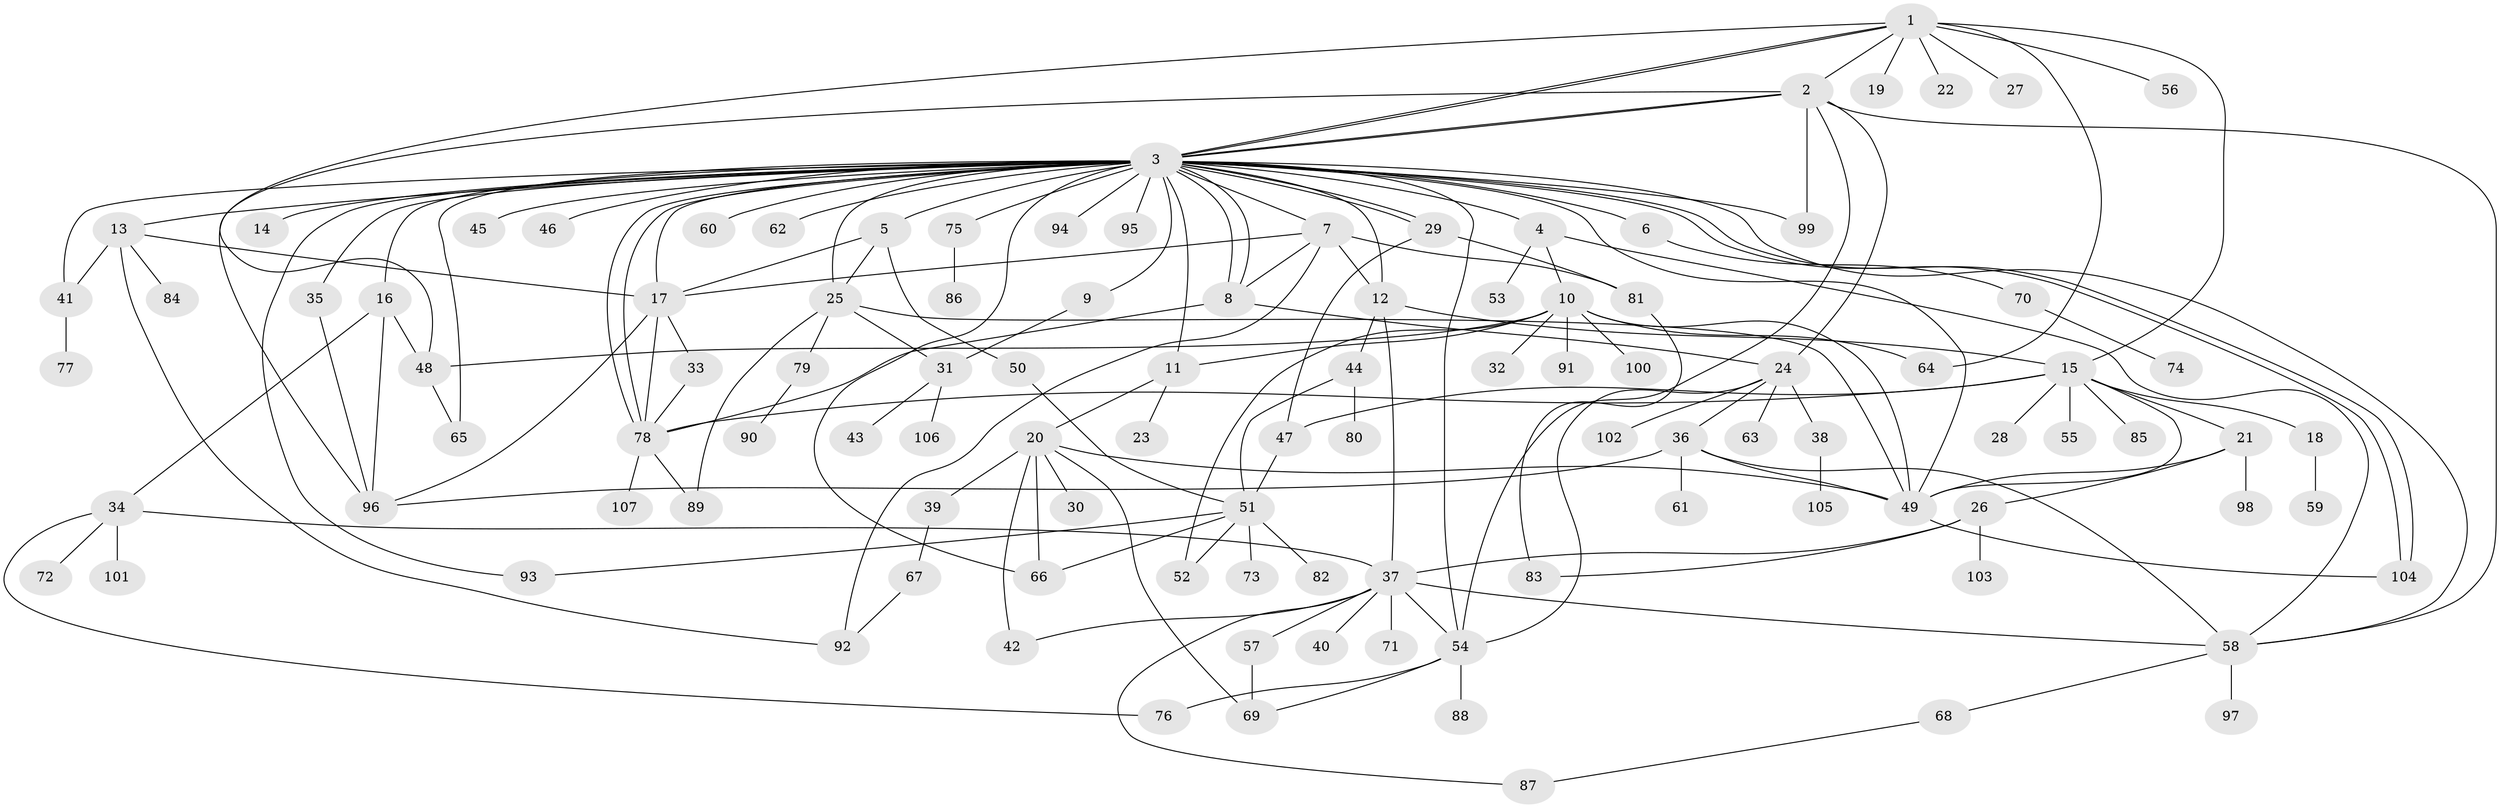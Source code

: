 // coarse degree distribution, {9: 0.06666666666666667, 10: 0.013333333333333334, 27: 0.013333333333333334, 3: 0.08, 4: 0.08, 2: 0.17333333333333334, 7: 0.02666666666666667, 5: 0.05333333333333334, 1: 0.4266666666666667, 6: 0.05333333333333334, 8: 0.013333333333333334}
// Generated by graph-tools (version 1.1) at 2025/50/03/04/25 22:50:22]
// undirected, 107 vertices, 170 edges
graph export_dot {
  node [color=gray90,style=filled];
  1;
  2;
  3;
  4;
  5;
  6;
  7;
  8;
  9;
  10;
  11;
  12;
  13;
  14;
  15;
  16;
  17;
  18;
  19;
  20;
  21;
  22;
  23;
  24;
  25;
  26;
  27;
  28;
  29;
  30;
  31;
  32;
  33;
  34;
  35;
  36;
  37;
  38;
  39;
  40;
  41;
  42;
  43;
  44;
  45;
  46;
  47;
  48;
  49;
  50;
  51;
  52;
  53;
  54;
  55;
  56;
  57;
  58;
  59;
  60;
  61;
  62;
  63;
  64;
  65;
  66;
  67;
  68;
  69;
  70;
  71;
  72;
  73;
  74;
  75;
  76;
  77;
  78;
  79;
  80;
  81;
  82;
  83;
  84;
  85;
  86;
  87;
  88;
  89;
  90;
  91;
  92;
  93;
  94;
  95;
  96;
  97;
  98;
  99;
  100;
  101;
  102;
  103;
  104;
  105;
  106;
  107;
  1 -- 2;
  1 -- 3;
  1 -- 3;
  1 -- 15;
  1 -- 19;
  1 -- 22;
  1 -- 27;
  1 -- 48;
  1 -- 56;
  1 -- 64;
  2 -- 3;
  2 -- 3;
  2 -- 24;
  2 -- 54;
  2 -- 58;
  2 -- 96;
  2 -- 99;
  3 -- 4;
  3 -- 5;
  3 -- 6;
  3 -- 7;
  3 -- 8;
  3 -- 8;
  3 -- 9;
  3 -- 11;
  3 -- 12;
  3 -- 13;
  3 -- 14;
  3 -- 16;
  3 -- 17;
  3 -- 25;
  3 -- 29;
  3 -- 29;
  3 -- 35;
  3 -- 41;
  3 -- 45;
  3 -- 46;
  3 -- 49;
  3 -- 54;
  3 -- 58;
  3 -- 60;
  3 -- 62;
  3 -- 65;
  3 -- 66;
  3 -- 75;
  3 -- 78;
  3 -- 78;
  3 -- 93;
  3 -- 94;
  3 -- 95;
  3 -- 99;
  3 -- 104;
  3 -- 104;
  4 -- 10;
  4 -- 53;
  4 -- 58;
  5 -- 17;
  5 -- 25;
  5 -- 50;
  6 -- 70;
  7 -- 8;
  7 -- 12;
  7 -- 17;
  7 -- 81;
  7 -- 92;
  8 -- 24;
  8 -- 78;
  9 -- 31;
  10 -- 11;
  10 -- 32;
  10 -- 48;
  10 -- 49;
  10 -- 52;
  10 -- 64;
  10 -- 91;
  10 -- 100;
  11 -- 20;
  11 -- 23;
  12 -- 15;
  12 -- 37;
  12 -- 44;
  13 -- 17;
  13 -- 41;
  13 -- 84;
  13 -- 92;
  15 -- 18;
  15 -- 21;
  15 -- 28;
  15 -- 47;
  15 -- 49;
  15 -- 55;
  15 -- 78;
  15 -- 85;
  16 -- 34;
  16 -- 48;
  16 -- 96;
  17 -- 33;
  17 -- 78;
  17 -- 96;
  18 -- 59;
  20 -- 30;
  20 -- 39;
  20 -- 42;
  20 -- 49;
  20 -- 66;
  20 -- 69;
  21 -- 26;
  21 -- 49;
  21 -- 98;
  24 -- 36;
  24 -- 38;
  24 -- 54;
  24 -- 63;
  24 -- 102;
  25 -- 31;
  25 -- 49;
  25 -- 79;
  25 -- 89;
  26 -- 37;
  26 -- 83;
  26 -- 103;
  29 -- 47;
  29 -- 81;
  31 -- 43;
  31 -- 106;
  33 -- 78;
  34 -- 37;
  34 -- 72;
  34 -- 76;
  34 -- 101;
  35 -- 96;
  36 -- 49;
  36 -- 58;
  36 -- 61;
  36 -- 96;
  37 -- 40;
  37 -- 42;
  37 -- 54;
  37 -- 57;
  37 -- 58;
  37 -- 71;
  37 -- 87;
  38 -- 105;
  39 -- 67;
  41 -- 77;
  44 -- 51;
  44 -- 80;
  47 -- 51;
  48 -- 65;
  49 -- 104;
  50 -- 51;
  51 -- 52;
  51 -- 66;
  51 -- 73;
  51 -- 82;
  51 -- 93;
  54 -- 69;
  54 -- 76;
  54 -- 88;
  57 -- 69;
  58 -- 68;
  58 -- 97;
  67 -- 92;
  68 -- 87;
  70 -- 74;
  75 -- 86;
  78 -- 89;
  78 -- 107;
  79 -- 90;
  81 -- 83;
}

